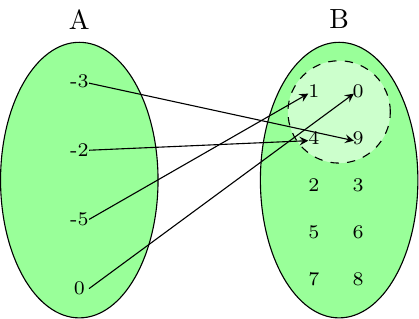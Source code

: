 \documentclass[crop,tikz]{standalone}
\begin{document}
  \usetikzlibrary{shapes.geometric,positioning}
  \begin{tikzpicture}
    \node[ellipse,draw,fill=green!40,minimum height=3.5cm,minimum width=2cm,outer sep=8pt] (A-ellipse) at (0,0) {};
    \node (A) at (A-ellipse.north) {A};
    \node[yshift=-22pt] (A1-bullet) at (A-ellipse.north) {};
    \node (A1-text) at (A1-bullet.center) {\scriptsize -3};
    \node[yshift=-25pt] (A2-bullet) at (A1-bullet) {};
    \node (A2-text) at (A2-bullet.center) {\scriptsize -2};
    \node[yshift=-25pt] (A3-bullet) at (A2-bullet) {};
    \node (A3-text) at (A3-bullet.center) {\scriptsize -5};
    \node[yshift=-25pt] (A4-bullet) at (A3-bullet) {};
    \node (A4-text) at (A4-bullet.center) {\scriptsize 0};
    \node[ellipse,draw,fill=green!40,minimum height=3.5cm,minimum width=2cm,outer sep=0.3cm,right=2cm of A-ellipse] (B-ellipse) at (A-ellipse) {};
    \node (B) at (B-ellipse.north) {B};
    \node[ellipse,draw,dashed,fill=green!20,minimum height=1.3cm,minimum width=1.3cm,below=15pt of B-ellipse] (Im-ellipse) at (B-ellipse.north) {};
    \node[xshift=15pt,yshift=-10pt] (B11-bullet) at (B-ellipse.north west) {};
    \node[xshift=20pt] (B12-bullet) at (B11-bullet) {};
    \node[yshift=-17pt] (B21-bullet) at (B11-bullet) {};
    \node[yshift=-17pt] (B22-bullet) at (B12-bullet) {};
    \node[yshift=-17pt] (B31-bullet) at (B21-bullet) {};
    \node[yshift=-17pt] (B32-bullet) at (B22-bullet) {};
    \node[yshift=-17pt] (B41-bullet) at (B31-bullet) {};
    \node[yshift=-17pt] (B42-bullet) at (B32-bullet) {};
    \node[yshift=-17pt] (B51-bullet) at (B41-bullet) {};
    \node[yshift=-17pt] (B52-bullet) at (B42-bullet) {};
    \node[xshift=2pt,yshift=1pt] (B11-text) at (B11-bullet.center) {\scriptsize 1};
    \node[xshift=-2pt,yshift=1pt] (B12-text) at (B12-bullet.center) {\scriptsize 0};
    \node[xshift=2pt,yshift=1pt] (B21-text) at (B21-bullet.center) {\scriptsize 4};
    \node[xshift=-2pt,yshift=1pt] (B22-text) at (B22-bullet.center) {\scriptsize 9};
    \node[xshift=2pt,yshift=1pt] (B31-text) at (B31-bullet.center) {\scriptsize 2};
    \node[xshift=-2pt,yshift=1pt] (B32-text) at (B32-bullet.center) {\scriptsize 3};
    \node[xshift=2pt,yshift=1pt] (B41-text) at (B41-bullet.center) {\scriptsize 5};
    \node[xshift=-2pt,yshift=1pt] (B42-text) at (B42-bullet.center) {\scriptsize 6};
    \node[xshift=2pt,yshift=1pt] (B51-text) at (B51-bullet.center) {\scriptsize 7};
    \node[xshift=-2pt,yshift=1pt] (B52-text) at (B52-bullet.center) {\scriptsize 8};
    \draw[-stealth] (A1-bullet) -- (B22-bullet.west);
    \draw[-stealth] (A2-bullet.east) -- (B21-bullet.center);
    \draw[-stealth] (A3-bullet.east) -- (B11-bullet.center);
    \draw[-stealth] (A4-bullet.east) -- (B12-bullet.west);        
  \end{tikzpicture}
\end{document}